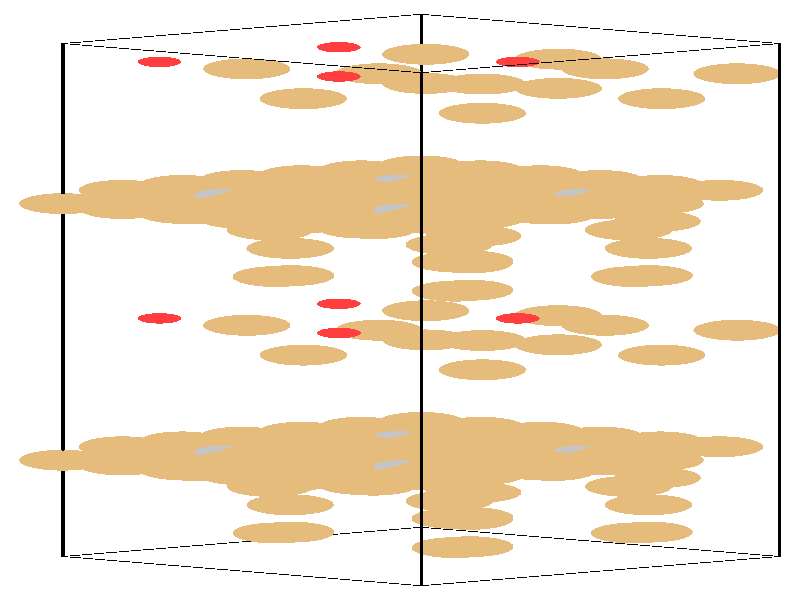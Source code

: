 #include "colors.inc"
#include "finish.inc"

global_settings {assumed_gamma 1 max_trace_level 6}
background {color White}
camera {orthographic
  right -24.18*x up 76.08*y
  direction 1.00*z
  location <0,0,50.00> look_at <0,0,0>}
light_source {<  2.00,   3.00,  40.00> color White
  area_light <0.70, 0, 0>, <0, 0.70, 0>, 3, 3
  adaptive 1 jitter}

#declare simple = finish {phong 0.7}
#declare pale = finish {ambient .5 diffuse .85 roughness .001 specular 0.200 }
#declare intermediate = finish {ambient 0.3 diffuse 0.6 specular 0.10 roughness 0.04 }
#declare vmd = finish {ambient .0 diffuse .65 phong 0.1 phong_size 40. specular 0.500 }
#declare jmol = finish {ambient .2 diffuse .6 specular 1 roughness .001 metallic}
#declare ase2 = finish {ambient 0.05 brilliance 3 diffuse 0.6 metallic specular 0.70 roughness 0.04 reflection 0.15}
#declare ase3 = finish {ambient .15 brilliance 2 diffuse .6 metallic specular 1. roughness .001 reflection .0}
#declare glass = finish {ambient .05 diffuse .3 specular 1. roughness .001}
#declare glass2 = finish {ambient .0 diffuse .3 specular 1. reflection .25 roughness .001}
#declare Rcell = 0.050;
#declare Rbond = 0.100;

#macro atom(LOC, R, COL, TRANS, FIN)
  sphere{LOC, R texture{pigment{color COL transmit TRANS} finish{FIN}}}
#end
#macro constrain(LOC, R, COL, TRANS FIN)
union{torus{R, Rcell rotate 45*z texture{pigment{color COL transmit TRANS} finish{FIN}}}
      torus{R, Rcell rotate -45*z texture{pigment{color COL transmit TRANS} finish{FIN}}}
      translate LOC}
#end

cylinder {<-10.19, -32.52, -33.83>, <  0.64, -36.23, -23.65>, Rcell pigment {Black}}
cylinder {<  0.64, -28.82, -44.00>, < 11.47, -32.52, -33.83>, Rcell pigment {Black}}
cylinder {<  0.64,  36.23, -20.33>, < 11.47,  32.52, -10.15>, Rcell pigment {Black}}
cylinder {<-10.19,  32.52, -10.15>, <  0.64,  28.82,   0.03>, Rcell pigment {Black}}
cylinder {<-10.19, -32.52, -33.83>, <  0.64, -28.82, -44.00>, Rcell pigment {Black}}
cylinder {<  0.64, -36.23, -23.65>, < 11.47, -32.52, -33.83>, Rcell pigment {Black}}
cylinder {<  0.64,  28.82,   0.03>, < 11.47,  32.52, -10.15>, Rcell pigment {Black}}
cylinder {<-10.19,  32.52, -10.15>, <  0.64,  36.23, -20.33>, Rcell pigment {Black}}
cylinder {<-10.19, -32.52, -33.83>, <-10.19,  32.52, -10.15>, Rcell pigment {Black}}
cylinder {<  0.64, -36.23, -23.65>, <  0.64,  28.82,   0.03>, Rcell pigment {Black}}
cylinder {< 11.47, -32.52, -33.83>, < 11.47,  32.52, -10.15>, Rcell pigment {Black}}
cylinder {<  0.64, -28.82, -44.00>, <  0.64,  36.23, -20.33>, Rcell pigment {Black}}
atom(<-10.19, -20.31, -29.38>, 1.32, rgb <0.78, 0.50, 0.20>, 0.0, ase3) // #0 
atom(< -8.39, -20.92, -27.68>, 1.32, rgb <0.78, 0.50, 0.20>, 0.0, ase3) // #1 
atom(< -6.58, -21.54, -25.99>, 1.32, rgb <0.78, 0.50, 0.20>, 0.0, ase3) // #2 
atom(< -8.39, -19.69, -31.08>, 1.32, rgb <0.78, 0.50, 0.20>, 0.0, ase3) // #3 
atom(< -6.58, -20.31, -29.38>, 1.32, rgb <0.78, 0.50, 0.20>, 0.0, ase3) // #4 
atom(< -4.78, -20.92, -27.68>, 1.32, rgb <0.78, 0.50, 0.20>, 0.0, ase3) // #5 
atom(< -6.58, -19.07, -32.77>, 1.32, rgb <0.78, 0.50, 0.20>, 0.0, ase3) // #6 
atom(< -4.78, -19.69, -31.08>, 1.32, rgb <0.78, 0.50, 0.20>, 0.0, ase3) // #7 
atom(< -2.97, -20.31, -29.38>, 1.32, rgb <0.78, 0.50, 0.20>, 0.0, ase3) // #8 
atom(< -8.39, -18.61, -28.76>, 1.32, rgb <0.78, 0.50, 0.20>, 0.0, ase3) // #9 
atom(< -6.58, -19.23, -27.07>, 1.32, rgb <0.78, 0.50, 0.20>, 0.0, ase3) // #10 
atom(< -4.78, -19.85, -25.37>, 1.32, rgb <0.78, 0.50, 0.20>, 0.0, ase3) // #11 
atom(< -6.58, -17.99, -30.46>, 1.32, rgb <0.78, 0.50, 0.20>, 0.0, ase3) // #12 
atom(< -4.78, -18.61, -28.76>, 1.32, rgb <0.78, 0.50, 0.20>, 0.0, ase3) // #13 
atom(< -2.97, -19.23, -27.07>, 1.32, rgb <0.78, 0.50, 0.20>, 0.0, ase3) // #14 
atom(< -4.78, -17.38, -32.15>, 1.32, rgb <0.78, 0.50, 0.20>, 0.0, ase3) // #15 
atom(< -2.97, -17.99, -30.46>, 1.32, rgb <0.78, 0.50, 0.20>, 0.0, ase3) // #16 
atom(< -1.17, -18.61, -28.76>, 1.32, rgb <0.78, 0.50, 0.20>, 0.0, ase3) // #17 
atom(<  4.78,  -1.98, -29.73>, 1.32, rgb <0.78, 0.50, 0.20>, 0.0, ase3) // #18 
atom(<  2.11,   1.24, -17.45>, 1.32, rgb <0.78, 0.50, 0.20>, 0.0, ase3) // #19 
atom(<  6.20,  -3.21, -24.39>, 1.32, rgb <0.78, 0.50, 0.20>, 0.0, ase3) // #20 
atom(< -0.79,  12.75, -23.70>, 1.32, rgb <0.78, 0.50, 0.20>, 0.0, ase3) // #21 
atom(< -3.92,   8.89, -14.62>, 1.32, rgb <0.78, 0.50, 0.20>, 0.0, ase3) // #22 
atom(< -3.32,   6.55, -17.79>, 1.32, rgb <0.78, 0.50, 0.20>, 0.0, ase3) // #23 
atom(<  1.67,   1.12, -11.72>, 1.32, rgb <0.78, 0.50, 0.20>, 0.0, ase3) // #24 
atom(<  7.77,   9.97, -20.34>, 1.32, rgb <0.78, 0.50, 0.20>, 0.0, ase3) // #25 
atom(< -2.92,  -6.99, -21.34>, 1.32, rgb <0.78, 0.50, 0.20>, 0.0, ase3) // #26 
atom(< -7.27,  -2.33, -24.73>, 0.66, rgb <1.00, 0.05, 0.05>, 0.0, ase3) // #27 
atom(< -0.04, -21.09, -20.16>, 0.76, rgb <0.56, 0.56, 0.56>, 0.0, ase3) // #28 
atom(<-10.19,  12.22, -17.54>, 1.32, rgb <0.78, 0.50, 0.20>, 0.0, ase3) // #29 
atom(< -8.39,  11.60, -15.85>, 1.32, rgb <0.78, 0.50, 0.20>, 0.0, ase3) // #30 
atom(< -6.58,  10.98, -14.15>, 1.32, rgb <0.78, 0.50, 0.20>, 0.0, ase3) // #31 
atom(< -8.39,  12.83, -19.24>, 1.32, rgb <0.78, 0.50, 0.20>, 0.0, ase3) // #32 
atom(< -6.58,  12.22, -17.54>, 1.32, rgb <0.78, 0.50, 0.20>, 0.0, ase3) // #33 
atom(< -4.78,  11.60, -15.85>, 1.32, rgb <0.78, 0.50, 0.20>, 0.0, ase3) // #34 
atom(< -6.58,  13.45, -20.93>, 1.32, rgb <0.78, 0.50, 0.20>, 0.0, ase3) // #35 
atom(< -4.78,  12.83, -19.24>, 1.32, rgb <0.78, 0.50, 0.20>, 0.0, ase3) // #36 
atom(< -2.97,  12.22, -17.54>, 1.32, rgb <0.78, 0.50, 0.20>, 0.0, ase3) // #37 
atom(< -8.39,  13.91, -16.92>, 1.32, rgb <0.78, 0.50, 0.20>, 0.0, ase3) // #38 
atom(< -6.58,  13.29, -15.23>, 1.32, rgb <0.78, 0.50, 0.20>, 0.0, ase3) // #39 
atom(< -4.78,  12.68, -13.53>, 1.32, rgb <0.78, 0.50, 0.20>, 0.0, ase3) // #40 
atom(< -6.58,  14.53, -18.62>, 1.32, rgb <0.78, 0.50, 0.20>, 0.0, ase3) // #41 
atom(< -4.78,  13.91, -16.92>, 1.32, rgb <0.78, 0.50, 0.20>, 0.0, ase3) // #42 
atom(< -2.97,  13.29, -15.23>, 1.32, rgb <0.78, 0.50, 0.20>, 0.0, ase3) // #43 
atom(< -4.78,  15.15, -20.32>, 1.32, rgb <0.78, 0.50, 0.20>, 0.0, ase3) // #44 
atom(< -2.97,  14.53, -18.62>, 1.32, rgb <0.78, 0.50, 0.20>, 0.0, ase3) // #45 
atom(< -1.17,  13.91, -16.92>, 1.32, rgb <0.78, 0.50, 0.20>, 0.0, ase3) // #46 
atom(<  4.78,  30.54, -17.89>, 1.32, rgb <0.78, 0.50, 0.20>, 0.0, ase3) // #47 
atom(<  2.11, -31.28, -29.29>, 1.32, rgb <0.78, 0.50, 0.20>, 0.0, ase3) // #48 
atom(<  6.20,  29.31, -12.56>, 1.32, rgb <0.78, 0.50, 0.20>, 0.0, ase3) // #49 
atom(< -0.79, -19.77, -35.54>, 1.32, rgb <0.78, 0.50, 0.20>, 0.0, ase3) // #50 
atom(< -3.92, -23.64, -26.46>, 1.32, rgb <0.78, 0.50, 0.20>, 0.0, ase3) // #51 
atom(< -3.32, -25.97, -29.63>, 1.32, rgb <0.78, 0.50, 0.20>, 0.0, ase3) // #52 
atom(<  1.67, -31.40, -23.56>, 1.32, rgb <0.78, 0.50, 0.20>, 0.0, ase3) // #53 
atom(<  7.77, -22.55, -32.18>, 1.32, rgb <0.78, 0.50, 0.20>, 0.0, ase3) // #54 
atom(< -2.92,  25.53,  -9.51>, 1.32, rgb <0.78, 0.50, 0.20>, 0.0, ase3) // #55 
atom(< -7.27,  30.19, -12.89>, 0.66, rgb <1.00, 0.05, 0.05>, 0.0, ase3) // #56 
atom(< -0.04,  11.43,  -8.32>, 0.76, rgb <0.56, 0.56, 0.56>, 0.0, ase3) // #57 
atom(< -4.78, -18.45, -34.47>, 1.32, rgb <0.78, 0.50, 0.20>, 0.0, ase3) // #58 
atom(< -2.97, -19.07, -32.77>, 1.32, rgb <0.78, 0.50, 0.20>, 0.0, ase3) // #59 
atom(< -1.17, -19.69, -31.08>, 1.32, rgb <0.78, 0.50, 0.20>, 0.0, ase3) // #60 
atom(< -2.97, -17.84, -36.16>, 1.32, rgb <0.78, 0.50, 0.20>, 0.0, ase3) // #61 
atom(< -1.17, -18.45, -34.47>, 1.32, rgb <0.78, 0.50, 0.20>, 0.0, ase3) // #62 
atom(<  0.64, -19.07, -32.77>, 1.32, rgb <0.78, 0.50, 0.20>, 0.0, ase3) // #63 
atom(< -1.17, -17.22, -37.86>, 1.32, rgb <0.78, 0.50, 0.20>, 0.0, ase3) // #64 
atom(<  0.64, -17.84, -36.16>, 1.32, rgb <0.78, 0.50, 0.20>, 0.0, ase3) // #65 
atom(<  2.44, -18.45, -34.47>, 1.32, rgb <0.78, 0.50, 0.20>, 0.0, ase3) // #66 
atom(< -2.97, -16.76, -33.85>, 1.32, rgb <0.78, 0.50, 0.20>, 0.0, ase3) // #67 
atom(< -1.17, -17.38, -32.15>, 1.32, rgb <0.78, 0.50, 0.20>, 0.0, ase3) // #68 
atom(<  0.64, -17.99, -30.46>, 1.32, rgb <0.78, 0.50, 0.20>, 0.0, ase3) // #69 
atom(< -1.17, -16.14, -35.55>, 1.32, rgb <0.78, 0.50, 0.20>, 0.0, ase3) // #70 
atom(<  0.64, -16.76, -33.85>, 1.32, rgb <0.78, 0.50, 0.20>, 0.0, ase3) // #71 
atom(<  2.44, -17.38, -32.15>, 1.32, rgb <0.78, 0.50, 0.20>, 0.0, ase3) // #72 
atom(<  0.64, -15.52, -37.24>, 1.32, rgb <0.78, 0.50, 0.20>, 0.0, ase3) // #73 
atom(<  2.44, -16.14, -35.55>, 1.32, rgb <0.78, 0.50, 0.20>, 0.0, ase3) // #74 
atom(<  4.25, -16.76, -33.85>, 1.32, rgb <0.78, 0.50, 0.20>, 0.0, ase3) // #75 
atom(< -0.64,  -3.83, -24.64>, 1.32, rgb <0.78, 0.50, 0.20>, 0.0, ase3) // #76 
atom(<  7.53,   3.09, -22.54>, 1.32, rgb <0.78, 0.50, 0.20>, 0.0, ase3) // #77 
atom(<  0.78,  -5.06, -19.30>, 1.32, rgb <0.78, 0.50, 0.20>, 0.0, ase3) // #78 
atom(< -6.21,  10.90, -18.61>, 1.32, rgb <0.78, 0.50, 0.20>, 0.0, ase3) // #79 
atom(<  1.49,  10.74, -19.71>, 1.32, rgb <0.78, 0.50, 0.20>, 0.0, ase3) // #80 
atom(<  2.09,   8.40, -22.88>, 1.32, rgb <0.78, 0.50, 0.20>, 0.0, ase3) // #81 
atom(<  7.09,   2.97, -16.81>, 1.32, rgb <0.78, 0.50, 0.20>, 0.0, ase3) // #82 
atom(<  2.35,   8.12, -15.26>, 1.32, rgb <0.78, 0.50, 0.20>, 0.0, ase3) // #83 
atom(<  2.49,  -5.14, -26.43>, 1.32, rgb <0.78, 0.50, 0.20>, 0.0, ase3) // #84 
atom(< -1.85,  -0.48, -29.82>, 0.66, rgb <1.00, 0.05, 0.05>, 0.0, ase3) // #85 
atom(<  5.38, -19.24, -25.25>, 0.76, rgb <0.56, 0.56, 0.56>, 0.0, ase3) // #86 
atom(< -4.78,  14.07, -22.63>, 1.32, rgb <0.78, 0.50, 0.20>, 0.0, ase3) // #87 
atom(< -2.97,  13.45, -20.93>, 1.32, rgb <0.78, 0.50, 0.20>, 0.0, ase3) // #88 
atom(< -1.17,  12.83, -19.24>, 1.32, rgb <0.78, 0.50, 0.20>, 0.0, ase3) // #89 
atom(< -2.97,  14.69, -24.33>, 1.32, rgb <0.78, 0.50, 0.20>, 0.0, ase3) // #90 
atom(< -1.17,  14.07, -22.63>, 1.32, rgb <0.78, 0.50, 0.20>, 0.0, ase3) // #91 
atom(<  0.64,  13.45, -20.93>, 1.32, rgb <0.78, 0.50, 0.20>, 0.0, ase3) // #92 
atom(< -1.17,  15.30, -26.02>, 1.32, rgb <0.78, 0.50, 0.20>, 0.0, ase3) // #93 
atom(<  0.64,  14.69, -24.33>, 1.32, rgb <0.78, 0.50, 0.20>, 0.0, ase3) // #94 
atom(<  2.44,  14.07, -22.63>, 1.32, rgb <0.78, 0.50, 0.20>, 0.0, ase3) // #95 
atom(< -2.97,  15.76, -22.01>, 1.32, rgb <0.78, 0.50, 0.20>, 0.0, ase3) // #96 
atom(< -1.17,  15.15, -20.32>, 1.32, rgb <0.78, 0.50, 0.20>, 0.0, ase3) // #97 
atom(<  0.64,  14.53, -18.62>, 1.32, rgb <0.78, 0.50, 0.20>, 0.0, ase3) // #98 
atom(< -1.17,  16.38, -23.71>, 1.32, rgb <0.78, 0.50, 0.20>, 0.0, ase3) // #99 
atom(<  0.64,  15.76, -22.01>, 1.32, rgb <0.78, 0.50, 0.20>, 0.0, ase3) // #100 
atom(<  2.44,  15.15, -20.32>, 1.32, rgb <0.78, 0.50, 0.20>, 0.0, ase3) // #101 
atom(<  0.64,  17.00, -25.41>, 1.32, rgb <0.78, 0.50, 0.20>, 0.0, ase3) // #102 
atom(<  2.44,  16.38, -23.71>, 1.32, rgb <0.78, 0.50, 0.20>, 0.0, ase3) // #103 
atom(<  4.25,  15.76, -22.01>, 1.32, rgb <0.78, 0.50, 0.20>, 0.0, ase3) // #104 
atom(< -0.64,  28.69, -12.80>, 1.32, rgb <0.78, 0.50, 0.20>, 0.0, ase3) // #105 
atom(<  7.53, -29.43, -34.38>, 1.32, rgb <0.78, 0.50, 0.20>, 0.0, ase3) // #106 
atom(<  0.78,  27.46,  -7.47>, 1.32, rgb <0.78, 0.50, 0.20>, 0.0, ase3) // #107 
atom(< -6.21, -21.62, -30.45>, 1.32, rgb <0.78, 0.50, 0.20>, 0.0, ase3) // #108 
atom(<  1.49, -21.78, -31.54>, 1.32, rgb <0.78, 0.50, 0.20>, 0.0, ase3) // #109 
atom(<  2.09, -24.12, -34.71>, 1.32, rgb <0.78, 0.50, 0.20>, 0.0, ase3) // #110 
atom(<  7.09, -29.55, -28.64>, 1.32, rgb <0.78, 0.50, 0.20>, 0.0, ase3) // #111 
atom(<  2.35, -24.40, -27.09>, 1.32, rgb <0.78, 0.50, 0.20>, 0.0, ase3) // #112 
atom(<  2.49,  27.38, -14.60>, 1.32, rgb <0.78, 0.50, 0.20>, 0.0, ase3) // #113 
atom(< -1.85,  32.05, -17.98>, 0.66, rgb <1.00, 0.05, 0.05>, 0.0, ase3) // #114 
atom(<  5.38,  13.29, -13.41>, 0.76, rgb <0.56, 0.56, 0.56>, 0.0, ase3) // #115 
atom(< -4.78, -22.16, -24.29>, 1.32, rgb <0.78, 0.50, 0.20>, 0.0, ase3) // #116 
atom(< -2.97, -22.78, -22.59>, 1.32, rgb <0.78, 0.50, 0.20>, 0.0, ase3) // #117 
atom(< -1.17, -23.39, -20.90>, 1.32, rgb <0.78, 0.50, 0.20>, 0.0, ase3) // #118 
atom(< -2.97, -21.54, -25.99>, 1.32, rgb <0.78, 0.50, 0.20>, 0.0, ase3) // #119 
atom(< -1.17, -22.16, -24.29>, 1.32, rgb <0.78, 0.50, 0.20>, 0.0, ase3) // #120 
atom(<  0.64, -22.78, -22.59>, 1.32, rgb <0.78, 0.50, 0.20>, 0.0, ase3) // #121 
atom(< -1.17, -20.92, -27.68>, 1.32, rgb <0.78, 0.50, 0.20>, 0.0, ase3) // #122 
atom(<  0.64, -21.54, -25.99>, 1.32, rgb <0.78, 0.50, 0.20>, 0.0, ase3) // #123 
atom(<  2.44, -22.16, -24.29>, 1.32, rgb <0.78, 0.50, 0.20>, 0.0, ase3) // #124 
atom(< -2.97, -20.46, -23.67>, 1.32, rgb <0.78, 0.50, 0.20>, 0.0, ase3) // #125 
atom(< -1.17, -21.08, -21.98>, 1.32, rgb <0.78, 0.50, 0.20>, 0.0, ase3) // #126 
atom(<  0.64, -21.70, -20.28>, 1.32, rgb <0.78, 0.50, 0.20>, 0.0, ase3) // #127 
atom(< -1.17, -19.85, -25.37>, 1.32, rgb <0.78, 0.50, 0.20>, 0.0, ase3) // #128 
atom(<  0.64, -20.46, -23.67>, 1.32, rgb <0.78, 0.50, 0.20>, 0.0, ase3) // #129 
atom(<  2.44, -21.08, -21.98>, 1.32, rgb <0.78, 0.50, 0.20>, 0.0, ase3) // #130 
atom(<  0.64, -19.23, -27.07>, 1.32, rgb <0.78, 0.50, 0.20>, 0.0, ase3) // #131 
atom(<  2.44, -19.85, -25.37>, 1.32, rgb <0.78, 0.50, 0.20>, 0.0, ase3) // #132 
atom(<  4.25, -20.46, -23.67>, 1.32, rgb <0.78, 0.50, 0.20>, 0.0, ase3) // #133 
atom(< 10.19,  -3.83, -24.64>, 1.32, rgb <0.78, 0.50, 0.20>, 0.0, ase3) // #134 
atom(< -3.30,   3.09, -22.54>, 1.32, rgb <0.78, 0.50, 0.20>, 0.0, ase3) // #135 
atom(<  0.78,  -1.36, -29.48>, 1.32, rgb <0.78, 0.50, 0.20>, 0.0, ase3) // #136 
atom(<  4.62,  10.90, -18.61>, 1.32, rgb <0.78, 0.50, 0.20>, 0.0, ase3) // #137 
atom(<  1.49,   7.03,  -9.53>, 1.32, rgb <0.78, 0.50, 0.20>, 0.0, ase3) // #138 
atom(<  2.09,   4.70, -12.70>, 1.32, rgb <0.78, 0.50, 0.20>, 0.0, ase3) // #139 
atom(< -3.74,   2.97, -16.81>, 1.32, rgb <0.78, 0.50, 0.20>, 0.0, ase3) // #140 
atom(<  2.35,  11.83, -25.43>, 1.32, rgb <0.78, 0.50, 0.20>, 0.0, ase3) // #141 
atom(<  2.49,  -8.85, -16.26>, 1.32, rgb <0.78, 0.50, 0.20>, 0.0, ase3) // #142 
atom(< -1.85,  -4.18, -19.64>, 0.66, rgb <1.00, 0.05, 0.05>, 0.0, ase3) // #143 
atom(< -5.45, -19.24, -25.25>, 0.76, rgb <0.56, 0.56, 0.56>, 0.0, ase3) // #144 
atom(< -4.78,  10.36, -12.45>, 1.32, rgb <0.78, 0.50, 0.20>, 0.0, ase3) // #145 
atom(< -2.97,   9.75, -10.76>, 1.32, rgb <0.78, 0.50, 0.20>, 0.0, ase3) // #146 
atom(< -1.17,   9.13,  -9.06>, 1.32, rgb <0.78, 0.50, 0.20>, 0.0, ase3) // #147 
atom(< -2.97,  10.98, -14.15>, 1.32, rgb <0.78, 0.50, 0.20>, 0.0, ase3) // #148 
atom(< -1.17,  10.36, -12.45>, 1.32, rgb <0.78, 0.50, 0.20>, 0.0, ase3) // #149 
atom(<  0.64,   9.75, -10.76>, 1.32, rgb <0.78, 0.50, 0.20>, 0.0, ase3) // #150 
atom(< -1.17,  11.60, -15.85>, 1.32, rgb <0.78, 0.50, 0.20>, 0.0, ase3) // #151 
atom(<  0.64,  10.98, -14.15>, 1.32, rgb <0.78, 0.50, 0.20>, 0.0, ase3) // #152 
atom(<  2.44,  10.36, -12.45>, 1.32, rgb <0.78, 0.50, 0.20>, 0.0, ase3) // #153 
atom(< -2.97,  12.06, -11.84>, 1.32, rgb <0.78, 0.50, 0.20>, 0.0, ase3) // #154 
atom(< -1.17,  11.44, -10.14>, 1.32, rgb <0.78, 0.50, 0.20>, 0.0, ase3) // #155 
atom(<  0.64,  10.83,  -8.44>, 1.32, rgb <0.78, 0.50, 0.20>, 0.0, ase3) // #156 
atom(< -1.17,  12.68, -13.53>, 1.32, rgb <0.78, 0.50, 0.20>, 0.0, ase3) // #157 
atom(<  0.64,  12.06, -11.84>, 1.32, rgb <0.78, 0.50, 0.20>, 0.0, ase3) // #158 
atom(<  2.44,  11.44, -10.14>, 1.32, rgb <0.78, 0.50, 0.20>, 0.0, ase3) // #159 
atom(<  0.64,  13.29, -15.23>, 1.32, rgb <0.78, 0.50, 0.20>, 0.0, ase3) // #160 
atom(<  2.44,  12.68, -13.53>, 1.32, rgb <0.78, 0.50, 0.20>, 0.0, ase3) // #161 
atom(<  4.25,  12.06, -11.84>, 1.32, rgb <0.78, 0.50, 0.20>, 0.0, ase3) // #162 
atom(< 10.19,  28.69, -12.80>, 1.32, rgb <0.78, 0.50, 0.20>, 0.0, ase3) // #163 
atom(< -3.30, -29.43, -34.38>, 1.32, rgb <0.78, 0.50, 0.20>, 0.0, ase3) // #164 
atom(<  0.78,  31.16, -17.64>, 1.32, rgb <0.78, 0.50, 0.20>, 0.0, ase3) // #165 
atom(<  4.62, -21.62, -30.45>, 1.32, rgb <0.78, 0.50, 0.20>, 0.0, ase3) // #166 
atom(<  1.49, -25.49, -21.37>, 1.32, rgb <0.78, 0.50, 0.20>, 0.0, ase3) // #167 
atom(<  2.09, -27.82, -24.54>, 1.32, rgb <0.78, 0.50, 0.20>, 0.0, ase3) // #168 
atom(< -3.74, -29.55, -28.64>, 1.32, rgb <0.78, 0.50, 0.20>, 0.0, ase3) // #169 
atom(<  2.35, -20.70, -37.27>, 1.32, rgb <0.78, 0.50, 0.20>, 0.0, ase3) // #170 
atom(<  2.49,  23.68,  -4.42>, 1.32, rgb <0.78, 0.50, 0.20>, 0.0, ase3) // #171 
atom(< -1.85,  28.34,  -7.80>, 0.66, rgb <1.00, 0.05, 0.05>, 0.0, ase3) // #172 
atom(< -5.45,  13.29, -13.41>, 0.76, rgb <0.56, 0.56, 0.56>, 0.0, ase3) // #173 
atom(<  0.64, -20.31, -29.38>, 1.32, rgb <0.78, 0.50, 0.20>, 0.0, ase3) // #174 
atom(<  2.44, -20.92, -27.68>, 1.32, rgb <0.78, 0.50, 0.20>, 0.0, ase3) // #175 
atom(<  4.25, -21.54, -25.99>, 1.32, rgb <0.78, 0.50, 0.20>, 0.0, ase3) // #176 
atom(<  2.44, -19.69, -31.08>, 1.32, rgb <0.78, 0.50, 0.20>, 0.0, ase3) // #177 
atom(<  4.25, -20.31, -29.38>, 1.32, rgb <0.78, 0.50, 0.20>, 0.0, ase3) // #178 
atom(<  6.05, -20.92, -27.68>, 1.32, rgb <0.78, 0.50, 0.20>, 0.0, ase3) // #179 
atom(<  4.25, -19.07, -32.77>, 1.32, rgb <0.78, 0.50, 0.20>, 0.0, ase3) // #180 
atom(<  6.05, -19.69, -31.08>, 1.32, rgb <0.78, 0.50, 0.20>, 0.0, ase3) // #181 
atom(<  7.86, -20.31, -29.38>, 1.32, rgb <0.78, 0.50, 0.20>, 0.0, ase3) // #182 
atom(<  2.44, -18.61, -28.76>, 1.32, rgb <0.78, 0.50, 0.20>, 0.0, ase3) // #183 
atom(<  4.25, -19.23, -27.07>, 1.32, rgb <0.78, 0.50, 0.20>, 0.0, ase3) // #184 
atom(<  6.05, -19.85, -25.37>, 1.32, rgb <0.78, 0.50, 0.20>, 0.0, ase3) // #185 
atom(<  4.25, -17.99, -30.46>, 1.32, rgb <0.78, 0.50, 0.20>, 0.0, ase3) // #186 
atom(<  6.05, -18.61, -28.76>, 1.32, rgb <0.78, 0.50, 0.20>, 0.0, ase3) // #187 
atom(<  7.86, -19.23, -27.07>, 1.32, rgb <0.78, 0.50, 0.20>, 0.0, ase3) // #188 
atom(<  6.05, -17.38, -32.15>, 1.32, rgb <0.78, 0.50, 0.20>, 0.0, ase3) // #189 
atom(<  7.86, -17.99, -30.46>, 1.32, rgb <0.78, 0.50, 0.20>, 0.0, ase3) // #190 
atom(<  9.66, -18.61, -28.76>, 1.32, rgb <0.78, 0.50, 0.20>, 0.0, ase3) // #191 
atom(<  4.78,  -5.68, -19.55>, 1.32, rgb <0.78, 0.50, 0.20>, 0.0, ase3) // #192 
atom(<  2.11,   4.95, -27.63>, 1.32, rgb <0.78, 0.50, 0.20>, 0.0, ase3) // #193 
atom(< -4.63,  -3.21, -24.39>, 1.32, rgb <0.78, 0.50, 0.20>, 0.0, ase3) // #194 
atom(< -0.79,   9.05, -13.52>, 1.32, rgb <0.78, 0.50, 0.20>, 0.0, ase3) // #195 
atom(<  6.91,   8.89, -14.62>, 1.32, rgb <0.78, 0.50, 0.20>, 0.0, ase3) // #196 
atom(<  7.51,   6.55, -17.79>, 1.32, rgb <0.78, 0.50, 0.20>, 0.0, ase3) // #197 
atom(<  1.67,   4.83, -21.90>, 1.32, rgb <0.78, 0.50, 0.20>, 0.0, ase3) // #198 
atom(< -3.06,   9.97, -20.34>, 1.32, rgb <0.78, 0.50, 0.20>, 0.0, ase3) // #199 
atom(<  7.91,  -6.99, -21.34>, 1.32, rgb <0.78, 0.50, 0.20>, 0.0, ase3) // #200 
atom(<  3.56,  -2.33, -24.73>, 0.66, rgb <1.00, 0.05, 0.05>, 0.0, ase3) // #201 
atom(< -0.04, -17.38, -30.34>, 0.76, rgb <0.56, 0.56, 0.56>, 0.0, ase3) // #202 
atom(<  0.64,  12.22, -17.54>, 1.32, rgb <0.78, 0.50, 0.20>, 0.0, ase3) // #203 
atom(<  2.44,  11.60, -15.85>, 1.32, rgb <0.78, 0.50, 0.20>, 0.0, ase3) // #204 
atom(<  4.25,  10.98, -14.15>, 1.32, rgb <0.78, 0.50, 0.20>, 0.0, ase3) // #205 
atom(<  2.44,  12.83, -19.24>, 1.32, rgb <0.78, 0.50, 0.20>, 0.0, ase3) // #206 
atom(<  4.25,  12.22, -17.54>, 1.32, rgb <0.78, 0.50, 0.20>, 0.0, ase3) // #207 
atom(<  6.05,  11.60, -15.85>, 1.32, rgb <0.78, 0.50, 0.20>, 0.0, ase3) // #208 
atom(<  4.25,  13.45, -20.93>, 1.32, rgb <0.78, 0.50, 0.20>, 0.0, ase3) // #209 
atom(<  6.05,  12.83, -19.24>, 1.32, rgb <0.78, 0.50, 0.20>, 0.0, ase3) // #210 
atom(<  7.86,  12.22, -17.54>, 1.32, rgb <0.78, 0.50, 0.20>, 0.0, ase3) // #211 
atom(<  2.44,  13.91, -16.92>, 1.32, rgb <0.78, 0.50, 0.20>, 0.0, ase3) // #212 
atom(<  4.25,  13.29, -15.23>, 1.32, rgb <0.78, 0.50, 0.20>, 0.0, ase3) // #213 
atom(<  6.05,  12.68, -13.53>, 1.32, rgb <0.78, 0.50, 0.20>, 0.0, ase3) // #214 
atom(<  4.25,  14.53, -18.62>, 1.32, rgb <0.78, 0.50, 0.20>, 0.0, ase3) // #215 
atom(<  6.05,  13.91, -16.92>, 1.32, rgb <0.78, 0.50, 0.20>, 0.0, ase3) // #216 
atom(<  7.86,  13.29, -15.23>, 1.32, rgb <0.78, 0.50, 0.20>, 0.0, ase3) // #217 
atom(<  6.05,  15.15, -20.32>, 1.32, rgb <0.78, 0.50, 0.20>, 0.0, ase3) // #218 
atom(<  7.86,  14.53, -18.62>, 1.32, rgb <0.78, 0.50, 0.20>, 0.0, ase3) // #219 
atom(<  9.66,  13.91, -16.92>, 1.32, rgb <0.78, 0.50, 0.20>, 0.0, ase3) // #220 
atom(<  4.78,  26.84,  -7.72>, 1.32, rgb <0.78, 0.50, 0.20>, 0.0, ase3) // #221 
atom(<  2.11, -27.58, -39.46>, 1.32, rgb <0.78, 0.50, 0.20>, 0.0, ase3) // #222 
atom(< -4.63,  29.31, -12.56>, 1.32, rgb <0.78, 0.50, 0.20>, 0.0, ase3) // #223 
atom(< -0.79, -23.48, -25.36>, 1.32, rgb <0.78, 0.50, 0.20>, 0.0, ase3) // #224 
atom(<  6.91, -23.64, -26.46>, 1.32, rgb <0.78, 0.50, 0.20>, 0.0, ase3) // #225 
atom(<  7.51, -25.97, -29.63>, 1.32, rgb <0.78, 0.50, 0.20>, 0.0, ase3) // #226 
atom(<  1.67, -27.70, -33.73>, 1.32, rgb <0.78, 0.50, 0.20>, 0.0, ase3) // #227 
atom(< -3.06, -22.55, -32.18>, 1.32, rgb <0.78, 0.50, 0.20>, 0.0, ase3) // #228 
atom(<  7.91,  25.53,  -9.51>, 1.32, rgb <0.78, 0.50, 0.20>, 0.0, ase3) // #229 
atom(<  3.56,  30.19, -12.89>, 0.66, rgb <1.00, 0.05, 0.05>, 0.0, ase3) // #230 
atom(< -0.04,  15.14, -18.50>, 0.76, rgb <0.56, 0.56, 0.56>, 0.0, ase3) // #231 
